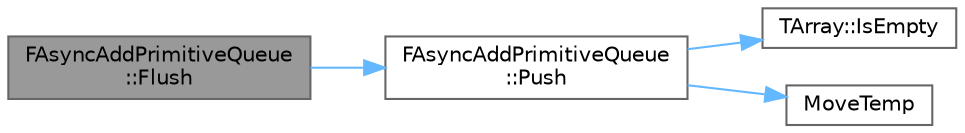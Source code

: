 digraph "FAsyncAddPrimitiveQueue::Flush"
{
 // INTERACTIVE_SVG=YES
 // LATEX_PDF_SIZE
  bgcolor="transparent";
  edge [fontname=Helvetica,fontsize=10,labelfontname=Helvetica,labelfontsize=10];
  node [fontname=Helvetica,fontsize=10,shape=box,height=0.2,width=0.4];
  rankdir="LR";
  Node1 [id="Node000001",label="FAsyncAddPrimitiveQueue\l::Flush",height=0.2,width=0.4,color="gray40", fillcolor="grey60", style="filled", fontcolor="black",tooltip=" "];
  Node1 -> Node2 [id="edge1_Node000001_Node000002",color="steelblue1",style="solid",tooltip=" "];
  Node2 [id="Node000002",label="FAsyncAddPrimitiveQueue\l::Push",height=0.2,width=0.4,color="grey40", fillcolor="white", style="filled",URL="$d7/dd3/structFAsyncAddPrimitiveQueue.html#a00df00b73e1a9ed51f8232ae5c10a94d",tooltip=" "];
  Node2 -> Node3 [id="edge2_Node000002_Node000003",color="steelblue1",style="solid",tooltip=" "];
  Node3 [id="Node000003",label="TArray::IsEmpty",height=0.2,width=0.4,color="grey40", fillcolor="white", style="filled",URL="$d4/d52/classTArray.html#a2c57f7971567594e23017eb0b92eadfe",tooltip="Returns true if the array is empty and contains no elements."];
  Node2 -> Node4 [id="edge3_Node000002_Node000004",color="steelblue1",style="solid",tooltip=" "];
  Node4 [id="Node000004",label="MoveTemp",height=0.2,width=0.4,color="grey40", fillcolor="white", style="filled",URL="$d4/d24/UnrealTemplate_8h.html#ad5e6c049aeb9c9115fec514ba581dbb6",tooltip="MoveTemp will cast a reference to an rvalue reference."];
}
